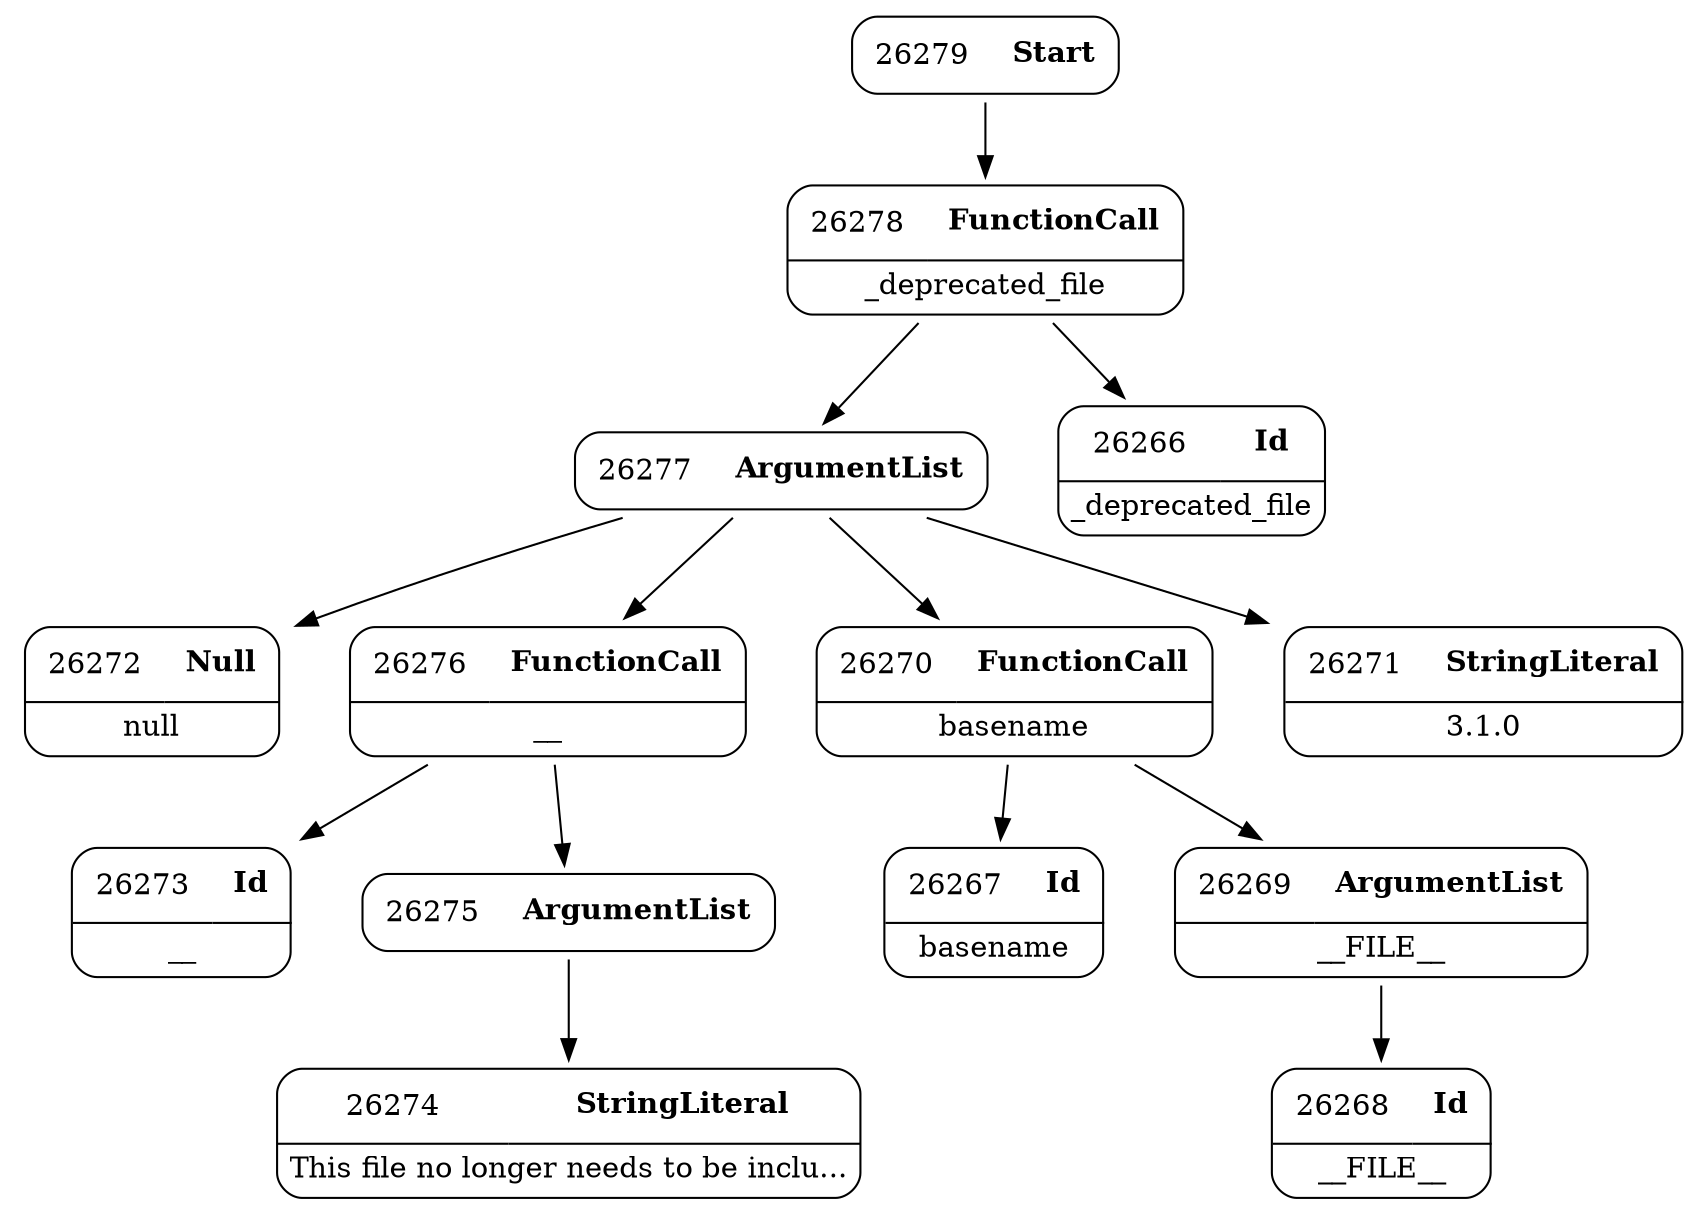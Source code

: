 digraph ast {
node [shape=none];
26272 [label=<<TABLE border='1' cellspacing='0' cellpadding='10' style='rounded' ><TR><TD border='0'>26272</TD><TD border='0'><B>Null</B></TD></TR><HR/><TR><TD border='0' cellpadding='5' colspan='2'>null</TD></TR></TABLE>>];
26273 [label=<<TABLE border='1' cellspacing='0' cellpadding='10' style='rounded' ><TR><TD border='0'>26273</TD><TD border='0'><B>Id</B></TD></TR><HR/><TR><TD border='0' cellpadding='5' colspan='2'>__</TD></TR></TABLE>>];
26274 [label=<<TABLE border='1' cellspacing='0' cellpadding='10' style='rounded' ><TR><TD border='0'>26274</TD><TD border='0'><B>StringLiteral</B></TD></TR><HR/><TR><TD border='0' cellpadding='5' colspan='2'>This file no longer needs to be inclu...</TD></TR></TABLE>>];
26275 [label=<<TABLE border='1' cellspacing='0' cellpadding='10' style='rounded' ><TR><TD border='0'>26275</TD><TD border='0'><B>ArgumentList</B></TD></TR></TABLE>>];
26275 -> 26274 [weight=2];
26276 [label=<<TABLE border='1' cellspacing='0' cellpadding='10' style='rounded' ><TR><TD border='0'>26276</TD><TD border='0'><B>FunctionCall</B></TD></TR><HR/><TR><TD border='0' cellpadding='5' colspan='2'>__</TD></TR></TABLE>>];
26276 -> 26273 [weight=2];
26276 -> 26275 [weight=2];
26277 [label=<<TABLE border='1' cellspacing='0' cellpadding='10' style='rounded' ><TR><TD border='0'>26277</TD><TD border='0'><B>ArgumentList</B></TD></TR></TABLE>>];
26277 -> 26270 [weight=2];
26277 -> 26271 [weight=2];
26277 -> 26272 [weight=2];
26277 -> 26276 [weight=2];
26278 [label=<<TABLE border='1' cellspacing='0' cellpadding='10' style='rounded' ><TR><TD border='0'>26278</TD><TD border='0'><B>FunctionCall</B></TD></TR><HR/><TR><TD border='0' cellpadding='5' colspan='2'>_deprecated_file</TD></TR></TABLE>>];
26278 -> 26266 [weight=2];
26278 -> 26277 [weight=2];
26279 [label=<<TABLE border='1' cellspacing='0' cellpadding='10' style='rounded' ><TR><TD border='0'>26279</TD><TD border='0'><B>Start</B></TD></TR></TABLE>>];
26279 -> 26278 [weight=2];
26266 [label=<<TABLE border='1' cellspacing='0' cellpadding='10' style='rounded' ><TR><TD border='0'>26266</TD><TD border='0'><B>Id</B></TD></TR><HR/><TR><TD border='0' cellpadding='5' colspan='2'>_deprecated_file</TD></TR></TABLE>>];
26267 [label=<<TABLE border='1' cellspacing='0' cellpadding='10' style='rounded' ><TR><TD border='0'>26267</TD><TD border='0'><B>Id</B></TD></TR><HR/><TR><TD border='0' cellpadding='5' colspan='2'>basename</TD></TR></TABLE>>];
26268 [label=<<TABLE border='1' cellspacing='0' cellpadding='10' style='rounded' ><TR><TD border='0'>26268</TD><TD border='0'><B>Id</B></TD></TR><HR/><TR><TD border='0' cellpadding='5' colspan='2'>__FILE__</TD></TR></TABLE>>];
26269 [label=<<TABLE border='1' cellspacing='0' cellpadding='10' style='rounded' ><TR><TD border='0'>26269</TD><TD border='0'><B>ArgumentList</B></TD></TR><HR/><TR><TD border='0' cellpadding='5' colspan='2'>__FILE__</TD></TR></TABLE>>];
26269 -> 26268 [weight=2];
26270 [label=<<TABLE border='1' cellspacing='0' cellpadding='10' style='rounded' ><TR><TD border='0'>26270</TD><TD border='0'><B>FunctionCall</B></TD></TR><HR/><TR><TD border='0' cellpadding='5' colspan='2'>basename</TD></TR></TABLE>>];
26270 -> 26267 [weight=2];
26270 -> 26269 [weight=2];
26271 [label=<<TABLE border='1' cellspacing='0' cellpadding='10' style='rounded' ><TR><TD border='0'>26271</TD><TD border='0'><B>StringLiteral</B></TD></TR><HR/><TR><TD border='0' cellpadding='5' colspan='2'>3.1.0</TD></TR></TABLE>>];
}

